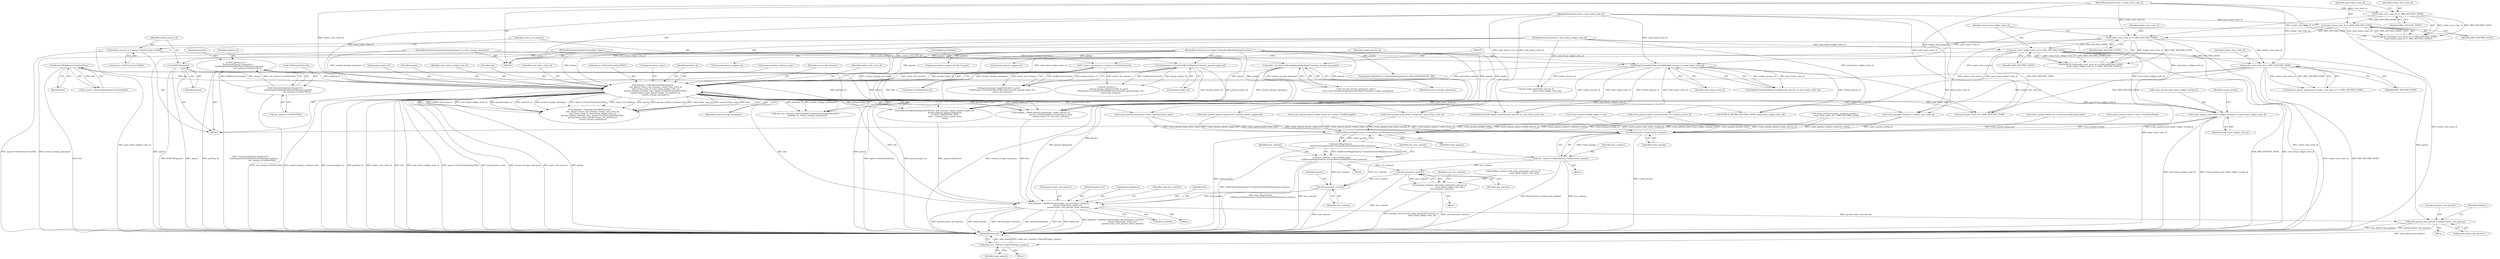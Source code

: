 digraph "0_Chrome_d18c519758c2e6043f0e1f00e2b69a55b3d7997f@API" {
"1000246" [label="(Call,create_params.main_frame_widget_routing_id = main_frame_widget_route_id)"];
"1000202" [label="(Call,delegate_->ShouldCreateWebContents(\n          this, opener, source_site_instance, render_view_route_id,\n          main_frame_route_id, main_frame_widget_route_id,\n          params.window_container_type, opener->GetLastCommittedURL(),\n          params.frame_name, params.target_url, partition_id,\n          session_storage_namespace))"];
"1000144" [label="(Call,BrowserPluginGuest::IsGuest(this))"];
"1000126" [label="(Call,DCHECK(opener))"];
"1000105" [label="(MethodParameterIn,RenderFrameHost* opener)"];
"1000133" [label="(Call,* source_site_instance = opener->GetSiteInstance())"];
"1000120" [label="(Call,render_view_route_id == MSG_ROUTING_NONE)"];
"1000113" [label="(Call,render_view_route_id == MSG_ROUTING_NONE)"];
"1000106" [label="(MethodParameterIn,int32_t render_view_route_id)"];
"1000116" [label="(Call,main_frame_route_id == MSG_ROUTING_NONE)"];
"1000107" [label="(MethodParameterIn,int32_t main_frame_route_id)"];
"1000152" [label="(Call,render_view_route_id == MSG_ROUTING_NONE)"];
"1000123" [label="(Call,main_frame_widget_route_id == MSG_ROUTING_NONE)"];
"1000108" [label="(MethodParameterIn,int32_t main_frame_widget_route_id)"];
"1000138" [label="(Call,RenderFrameHostImpl::FromID(render_process_id, main_frame_route_id))"];
"1000129" [label="(Call,render_process_id = opener->GetProcess()->GetID())"];
"1000109" [label="(MethodParameterIn,const mojom::CreateNewWindowParams& params)"];
"1000165" [label="(Call,SiteInstance::CreateForURL(GetBrowserContext(), params.target_url))"];
"1000172" [label="(Call,& partition_id =\n      GetContentClient()->browser()->\n          GetStoragePartitionIdForSite(GetBrowserContext(),\n                                       site_instance->GetSiteURL()))"];
"1000174" [label="(Call,GetContentClient()->browser()->\n          GetStoragePartitionIdForSite(GetBrowserContext(),\n                                       site_instance->GetSiteURL()))"];
"1000192" [label="(Call,static_cast<SessionStorageNamespaceImpl*>(session_storage_namespace))"];
"1000110" [label="(MethodParameterIn,SessionStorageNamespace* session_storage_namespace)"];
"1000310" [label="(Call,WebContents::Create(create_params))"];
"1000308" [label="(Call,new_contents = WebContents::Create(create_params))"];
"1000358" [label="(Call,std::move(new_contents))"];
"1000352" [label="(Call,pending_contents_[std::make_pair(render_process_id,\n                                     main_frame_widget_route_id)] =\n        std::move(new_contents))"];
"1000416" [label="(Call,std::move(new_contents))"];
"1000414" [label="(Call,delegate_->AddNewContents(this, std::move(new_contents),\n                                params.disposition, initial_rect,\n                                params.mimic_user_gesture, &was_blocked))"];
"1000436" [label="(Call,open_params.user_gesture = params.mimic_user_gesture)"];
"1000459" [label="(Call,weak_new_contents->OpenURL(open_params))"];
"1000317" [label="(Call,GetBrowserPluginGuest()->CreateNewGuestWindow(create_params))"];
"1000316" [label="(Call,base::WrapUnique(\n        GetBrowserPluginGuest()->CreateNewGuestWindow(create_params)))"];
"1000314" [label="(Call,new_contents = base::WrapUnique(\n        GetBrowserPluginGuest()->CreateNewGuestWindow(create_params)))"];
"1000445" [label="(Identifier,delegate_)"];
"1000349" [label="(Call,DCHECK_NE(MSG_ROUTING_NONE, main_frame_widget_route_id))"];
"1000220" [label="(Identifier,session_storage_namespace)"];
"1000315" [label="(Identifier,new_contents)"];
"1000258" [label="(Call,create_params.opener_render_process_id = render_process_id)"];
"1000311" [label="(Identifier,create_params)"];
"1000314" [label="(Call,new_contents = base::WrapUnique(\n        GetBrowserPluginGuest()->CreateNewGuestWindow(create_params)))"];
"1000422" [label="(Call,params.mimic_user_gesture)"];
"1000212" [label="(Call,opener->GetLastCommittedURL())"];
"1000137" [label="(Call,!RenderFrameHostImpl::FromID(render_process_id, main_frame_route_id))"];
"1000381" [label="(Call,observer.DidOpenRequestedURL(raw_new_contents, opener, params.target_url,\n                                   params.referrer, params.disposition,\n                                   ui::PAGE_TRANSITION_LINK,\n                                   false,  // started_from_context_menu\n                                   true))"];
"1000117" [label="(Identifier,main_frame_route_id)"];
"1000213" [label="(Call,params.frame_name)"];
"1000219" [label="(Identifier,partition_id)"];
"1000156" [label="(Call,site_instance =\n      params.opener_suppressed && !is_guest\n          ? SiteInstance::CreateForURL(GetBrowserContext(), params.target_url)\n          : source_site_instance)"];
"1000290" [label="(Call,main_frame_route_id != MSG_ROUTING_NONE)"];
"1000118" [label="(Identifier,MSG_ROUTING_NONE)"];
"1000460" [label="(Identifier,open_params)"];
"1000124" [label="(Identifier,main_frame_widget_route_id)"];
"1000461" [label="(MethodReturn,void)"];
"1000241" [label="(Call,create_params.main_frame_routing_id = main_frame_route_id)"];
"1000116" [label="(Call,main_frame_route_id == MSG_ROUTING_NONE)"];
"1000115" [label="(Identifier,MSG_ROUTING_NONE)"];
"1000154" [label="(Identifier,MSG_ROUTING_NONE)"];
"1000179" [label="(Identifier,partition)"];
"1000176" [label="(Call,site_instance->GetSiteURL())"];
"1000114" [label="(Identifier,render_view_route_id)"];
"1000313" [label="(Block,)"];
"1000145" [label="(Identifier,this)"];
"1000209" [label="(Call,params.window_container_type)"];
"1000352" [label="(Call,pending_contents_[std::make_pair(render_process_id,\n                                     main_frame_widget_route_id)] =\n        std::move(new_contents))"];
"1000236" [label="(Call,create_params.routing_id = render_view_route_id)"];
"1000123" [label="(Call,main_frame_widget_route_id == MSG_ROUTING_NONE)"];
"1000144" [label="(Call,BrowserPluginGuest::IsGuest(this))"];
"1000325" [label="(Call,raw_new_contents->GetController().SetSessionStorageNamespace(\n      partition_id, session_storage_namespace))"];
"1000126" [label="(Call,DCHECK(opener))"];
"1000321" [label="(Identifier,raw_new_contents)"];
"1000247" [label="(Call,create_params.main_frame_widget_routing_id)"];
"1000297" [label="(Block,)"];
"1000167" [label="(Call,params.target_url)"];
"1000205" [label="(Identifier,source_site_instance)"];
"1000206" [label="(Identifier,render_view_route_id)"];
"1000458" [label="(Block,)"];
"1000109" [label="(MethodParameterIn,const mojom::CreateNewWindowParams& params)"];
"1000414" [label="(Call,delegate_->AddNewContents(this, std::move(new_contents),\n                                params.disposition, initial_rect,\n                                params.mimic_user_gesture, &was_blocked))"];
"1000251" [label="(Call,create_params.main_frame_name = params.frame_name)"];
"1000120" [label="(Call,render_view_route_id == MSG_ROUTING_NONE)"];
"1000142" [label="(Call,is_guest = BrowserPluginGuest::IsGuest(this))"];
"1000119" [label="(Call,DCHECK_EQ((render_view_route_id == MSG_ROUTING_NONE),\n            (main_frame_widget_route_id == MSG_ROUTING_NONE)))"];
"1000309" [label="(Identifier,new_contents)"];
"1000216" [label="(Call,params.target_url)"];
"1000308" [label="(Call,new_contents = WebContents::Create(create_params))"];
"1000365" [label="(Call,delegate_->WebContentsCreated(this, render_process_id,\n                                  opener->GetRoutingID(), params.frame_name,\n                                  params.target_url, raw_new_contents))"];
"1000263" [label="(Call,create_params.opener_render_frame_id = opener->GetRoutingID())"];
"1000192" [label="(Call,static_cast<SessionStorageNamespaceImpl*>(session_storage_namespace))"];
"1000361" [label="(Identifier,raw_new_contents)"];
"1000310" [label="(Call,WebContents::Create(create_params))"];
"1000425" [label="(Call,&was_blocked)"];
"1000318" [label="(Identifier,create_params)"];
"1000436" [label="(Call,open_params.user_gesture = params.mimic_user_gesture)"];
"1000175" [label="(Call,GetBrowserContext())"];
"1000250" [label="(Identifier,main_frame_widget_route_id)"];
"1000437" [label="(Call,open_params.user_gesture)"];
"1000122" [label="(Identifier,MSG_ROUTING_NONE)"];
"1000281" [label="(Call,create_params.initially_hidden = true)"];
"1000130" [label="(Identifier,render_process_id)"];
"1000303" [label="(Call,create_params.initial_size = GetContainerBounds().size())"];
"1000111" [label="(Block,)"];
"1000204" [label="(Identifier,opener)"];
"1000110" [label="(MethodParameterIn,SessionStorageNamespace* session_storage_namespace)"];
"1000190" [label="(Call,* session_storage_namespace_impl =\n      static_cast<SessionStorageNamespaceImpl*>(session_storage_namespace))"];
"1000359" [label="(Identifier,new_contents)"];
"1000337" [label="(Block,)"];
"1000148" [label="(Call,!params.opener_suppressed)"];
"1000108" [label="(MethodParameterIn,int32_t main_frame_widget_route_id)"];
"1000147" [label="(Call,!params.opener_suppressed || render_view_route_id == MSG_ROUTING_NONE)"];
"1000153" [label="(Identifier,render_view_route_id)"];
"1000133" [label="(Call,* source_site_instance = opener->GetSiteInstance())"];
"1000131" [label="(Call,opener->GetProcess()->GetID())"];
"1000107" [label="(MethodParameterIn,int32_t main_frame_route_id)"];
"1000127" [label="(Identifier,opener)"];
"1000421" [label="(Identifier,initial_rect)"];
"1000106" [label="(MethodParameterIn,int32_t render_view_route_id)"];
"1000253" [label="(Identifier,create_params)"];
"1000268" [label="(Call,create_params.opener_suppressed = params.opener_suppressed)"];
"1000358" [label="(Call,std::move(new_contents))"];
"1000134" [label="(Identifier,source_site_instance)"];
"1000152" [label="(Call,render_view_route_id == MSG_ROUTING_NONE)"];
"1000174" [label="(Call,GetContentClient()->browser()->\n          GetStoragePartitionIdForSite(GetBrowserContext(),\n                                       site_instance->GetSiteURL()))"];
"1000276" [label="(Call,params.disposition == WindowOpenDisposition::NEW_BACKGROUND_TAB)"];
"1000417" [label="(Identifier,new_contents)"];
"1000317" [label="(Call,GetBrowserPluginGuest()->CreateNewGuestWindow(create_params))"];
"1000105" [label="(MethodParameterIn,RenderFrameHost* opener)"];
"1000158" [label="(Call,params.opener_suppressed && !is_guest\n          ? SiteInstance::CreateForURL(GetBrowserContext(), params.target_url)\n          : source_site_instance)"];
"1000208" [label="(Identifier,main_frame_widget_route_id)"];
"1000121" [label="(Identifier,render_view_route_id)"];
"1000139" [label="(Identifier,render_process_id)"];
"1000166" [label="(Call,GetBrowserContext())"];
"1000355" [label="(Call,std::make_pair(render_process_id,\n                                     main_frame_widget_route_id))"];
"1000316" [label="(Call,base::WrapUnique(\n        GetBrowserPluginGuest()->CreateNewGuestWindow(create_params)))"];
"1000246" [label="(Call,create_params.main_frame_widget_routing_id = main_frame_widget_route_id)"];
"1000194" [label="(Identifier,session_storage_namespace)"];
"1000416" [label="(Call,std::move(new_contents))"];
"1000225" [label="(Call,RenderFrameHostImpl::FromID(render_process_id, main_frame_route_id))"];
"1000140" [label="(Identifier,main_frame_route_id)"];
"1000165" [label="(Call,SiteInstance::CreateForURL(GetBrowserContext(), params.target_url))"];
"1000286" [label="(Call,create_params.renderer_initiated_creation =\n      main_frame_route_id != MSG_ROUTING_NONE)"];
"1000113" [label="(Call,render_view_route_id == MSG_ROUTING_NONE)"];
"1000353" [label="(Call,pending_contents_[std::make_pair(render_process_id,\n                                     main_frame_widget_route_id)])"];
"1000418" [label="(Call,params.disposition)"];
"1000138" [label="(Call,RenderFrameHostImpl::FromID(render_process_id, main_frame_route_id))"];
"1000135" [label="(Call,opener->GetSiteInstance())"];
"1000203" [label="(Identifier,this)"];
"1000298" [label="(Call,create_params.context = view_->GetNativeView())"];
"1000419" [label="(Identifier,params)"];
"1000129" [label="(Call,render_process_id = opener->GetProcess()->GetID())"];
"1000207" [label="(Identifier,main_frame_route_id)"];
"1000159" [label="(Call,params.opener_suppressed && !is_guest)"];
"1000125" [label="(Identifier,MSG_ROUTING_NONE)"];
"1000112" [label="(Call,DCHECK_EQ((render_view_route_id == MSG_ROUTING_NONE),\n            (main_frame_route_id == MSG_ROUTING_NONE)))"];
"1000429" [label="(Identifier,weak_new_contents)"];
"1000202" [label="(Call,delegate_->ShouldCreateWebContents(\n          this, opener, source_site_instance, render_view_route_id,\n          main_frame_route_id, main_frame_widget_route_id,\n          params.window_container_type, opener->GetLastCommittedURL(),\n          params.frame_name, params.target_url, partition_id,\n          session_storage_namespace))"];
"1000201" [label="(Call,!delegate_->ShouldCreateWebContents(\n          this, opener, source_site_instance, render_view_route_id,\n          main_frame_route_id, main_frame_widget_route_id,\n          params.window_container_type, opener->GetLastCommittedURL(),\n          params.frame_name, params.target_url, partition_id,\n          session_storage_namespace))"];
"1000434" [label="(Block,)"];
"1000412" [label="(Block,)"];
"1000440" [label="(Call,params.mimic_user_gesture)"];
"1000333" [label="(Call,!params.opener_suppressed)"];
"1000173" [label="(Identifier,partition_id)"];
"1000415" [label="(Identifier,this)"];
"1000459" [label="(Call,weak_new_contents->OpenURL(open_params))"];
"1000172" [label="(Call,& partition_id =\n      GetContentClient()->browser()->\n          GetStoragePartitionIdForSite(GetBrowserContext(),\n                                       site_instance->GetSiteURL()))"];
"1000246" -> "1000111"  [label="AST: "];
"1000246" -> "1000250"  [label="CFG: "];
"1000247" -> "1000246"  [label="AST: "];
"1000250" -> "1000246"  [label="AST: "];
"1000253" -> "1000246"  [label="CFG: "];
"1000246" -> "1000461"  [label="DDG: main_frame_widget_route_id"];
"1000246" -> "1000461"  [label="DDG: create_params.main_frame_widget_routing_id"];
"1000202" -> "1000246"  [label="DDG: main_frame_widget_route_id"];
"1000123" -> "1000246"  [label="DDG: main_frame_widget_route_id"];
"1000108" -> "1000246"  [label="DDG: main_frame_widget_route_id"];
"1000246" -> "1000310"  [label="DDG: create_params.main_frame_widget_routing_id"];
"1000246" -> "1000317"  [label="DDG: create_params.main_frame_widget_routing_id"];
"1000202" -> "1000201"  [label="AST: "];
"1000202" -> "1000220"  [label="CFG: "];
"1000203" -> "1000202"  [label="AST: "];
"1000204" -> "1000202"  [label="AST: "];
"1000205" -> "1000202"  [label="AST: "];
"1000206" -> "1000202"  [label="AST: "];
"1000207" -> "1000202"  [label="AST: "];
"1000208" -> "1000202"  [label="AST: "];
"1000209" -> "1000202"  [label="AST: "];
"1000212" -> "1000202"  [label="AST: "];
"1000213" -> "1000202"  [label="AST: "];
"1000216" -> "1000202"  [label="AST: "];
"1000219" -> "1000202"  [label="AST: "];
"1000220" -> "1000202"  [label="AST: "];
"1000201" -> "1000202"  [label="CFG: "];
"1000202" -> "1000461"  [label="DDG: params.window_container_type"];
"1000202" -> "1000461"  [label="DDG: params.target_url"];
"1000202" -> "1000461"  [label="DDG: partition_id"];
"1000202" -> "1000461"  [label="DDG: render_view_route_id"];
"1000202" -> "1000461"  [label="DDG: this"];
"1000202" -> "1000461"  [label="DDG: main_frame_widget_route_id"];
"1000202" -> "1000461"  [label="DDG: opener->GetLastCommittedURL()"];
"1000202" -> "1000461"  [label="DDG: params.frame_name"];
"1000202" -> "1000461"  [label="DDG: session_storage_namespace"];
"1000202" -> "1000461"  [label="DDG: source_site_instance"];
"1000202" -> "1000461"  [label="DDG: opener"];
"1000202" -> "1000201"  [label="DDG: render_view_route_id"];
"1000202" -> "1000201"  [label="DDG: main_frame_widget_route_id"];
"1000202" -> "1000201"  [label="DDG: params.target_url"];
"1000202" -> "1000201"  [label="DDG: partition_id"];
"1000202" -> "1000201"  [label="DDG: session_storage_namespace"];
"1000202" -> "1000201"  [label="DDG: opener->GetLastCommittedURL()"];
"1000202" -> "1000201"  [label="DDG: source_site_instance"];
"1000202" -> "1000201"  [label="DDG: opener"];
"1000202" -> "1000201"  [label="DDG: params.window_container_type"];
"1000202" -> "1000201"  [label="DDG: main_frame_route_id"];
"1000202" -> "1000201"  [label="DDG: params.frame_name"];
"1000202" -> "1000201"  [label="DDG: this"];
"1000144" -> "1000202"  [label="DDG: this"];
"1000126" -> "1000202"  [label="DDG: opener"];
"1000105" -> "1000202"  [label="DDG: opener"];
"1000133" -> "1000202"  [label="DDG: source_site_instance"];
"1000120" -> "1000202"  [label="DDG: render_view_route_id"];
"1000152" -> "1000202"  [label="DDG: render_view_route_id"];
"1000106" -> "1000202"  [label="DDG: render_view_route_id"];
"1000138" -> "1000202"  [label="DDG: main_frame_route_id"];
"1000107" -> "1000202"  [label="DDG: main_frame_route_id"];
"1000123" -> "1000202"  [label="DDG: main_frame_widget_route_id"];
"1000108" -> "1000202"  [label="DDG: main_frame_widget_route_id"];
"1000109" -> "1000202"  [label="DDG: params"];
"1000165" -> "1000202"  [label="DDG: params.target_url"];
"1000172" -> "1000202"  [label="DDG: partition_id"];
"1000192" -> "1000202"  [label="DDG: session_storage_namespace"];
"1000110" -> "1000202"  [label="DDG: session_storage_namespace"];
"1000202" -> "1000225"  [label="DDG: main_frame_route_id"];
"1000202" -> "1000236"  [label="DDG: render_view_route_id"];
"1000202" -> "1000241"  [label="DDG: main_frame_route_id"];
"1000202" -> "1000251"  [label="DDG: params.frame_name"];
"1000202" -> "1000290"  [label="DDG: main_frame_route_id"];
"1000202" -> "1000325"  [label="DDG: partition_id"];
"1000202" -> "1000325"  [label="DDG: session_storage_namespace"];
"1000202" -> "1000349"  [label="DDG: main_frame_widget_route_id"];
"1000202" -> "1000365"  [label="DDG: this"];
"1000202" -> "1000365"  [label="DDG: params.frame_name"];
"1000202" -> "1000365"  [label="DDG: params.target_url"];
"1000202" -> "1000381"  [label="DDG: opener"];
"1000202" -> "1000381"  [label="DDG: params.target_url"];
"1000202" -> "1000414"  [label="DDG: this"];
"1000144" -> "1000142"  [label="AST: "];
"1000144" -> "1000145"  [label="CFG: "];
"1000145" -> "1000144"  [label="AST: "];
"1000142" -> "1000144"  [label="CFG: "];
"1000144" -> "1000461"  [label="DDG: this"];
"1000144" -> "1000142"  [label="DDG: this"];
"1000144" -> "1000365"  [label="DDG: this"];
"1000144" -> "1000414"  [label="DDG: this"];
"1000126" -> "1000111"  [label="AST: "];
"1000126" -> "1000127"  [label="CFG: "];
"1000127" -> "1000126"  [label="AST: "];
"1000130" -> "1000126"  [label="CFG: "];
"1000126" -> "1000461"  [label="DDG: DCHECK(opener)"];
"1000126" -> "1000461"  [label="DDG: opener"];
"1000105" -> "1000126"  [label="DDG: opener"];
"1000126" -> "1000381"  [label="DDG: opener"];
"1000105" -> "1000104"  [label="AST: "];
"1000105" -> "1000461"  [label="DDG: opener"];
"1000105" -> "1000381"  [label="DDG: opener"];
"1000133" -> "1000111"  [label="AST: "];
"1000133" -> "1000135"  [label="CFG: "];
"1000134" -> "1000133"  [label="AST: "];
"1000135" -> "1000133"  [label="AST: "];
"1000139" -> "1000133"  [label="CFG: "];
"1000133" -> "1000461"  [label="DDG: opener->GetSiteInstance()"];
"1000133" -> "1000156"  [label="DDG: source_site_instance"];
"1000133" -> "1000158"  [label="DDG: source_site_instance"];
"1000120" -> "1000119"  [label="AST: "];
"1000120" -> "1000122"  [label="CFG: "];
"1000121" -> "1000120"  [label="AST: "];
"1000122" -> "1000120"  [label="AST: "];
"1000124" -> "1000120"  [label="CFG: "];
"1000120" -> "1000461"  [label="DDG: render_view_route_id"];
"1000120" -> "1000119"  [label="DDG: render_view_route_id"];
"1000120" -> "1000119"  [label="DDG: MSG_ROUTING_NONE"];
"1000113" -> "1000120"  [label="DDG: render_view_route_id"];
"1000106" -> "1000120"  [label="DDG: render_view_route_id"];
"1000116" -> "1000120"  [label="DDG: MSG_ROUTING_NONE"];
"1000120" -> "1000123"  [label="DDG: MSG_ROUTING_NONE"];
"1000120" -> "1000152"  [label="DDG: render_view_route_id"];
"1000120" -> "1000236"  [label="DDG: render_view_route_id"];
"1000113" -> "1000112"  [label="AST: "];
"1000113" -> "1000115"  [label="CFG: "];
"1000114" -> "1000113"  [label="AST: "];
"1000115" -> "1000113"  [label="AST: "];
"1000117" -> "1000113"  [label="CFG: "];
"1000113" -> "1000112"  [label="DDG: render_view_route_id"];
"1000113" -> "1000112"  [label="DDG: MSG_ROUTING_NONE"];
"1000106" -> "1000113"  [label="DDG: render_view_route_id"];
"1000113" -> "1000116"  [label="DDG: MSG_ROUTING_NONE"];
"1000106" -> "1000104"  [label="AST: "];
"1000106" -> "1000461"  [label="DDG: render_view_route_id"];
"1000106" -> "1000152"  [label="DDG: render_view_route_id"];
"1000106" -> "1000236"  [label="DDG: render_view_route_id"];
"1000116" -> "1000112"  [label="AST: "];
"1000116" -> "1000118"  [label="CFG: "];
"1000117" -> "1000116"  [label="AST: "];
"1000118" -> "1000116"  [label="AST: "];
"1000112" -> "1000116"  [label="CFG: "];
"1000116" -> "1000112"  [label="DDG: main_frame_route_id"];
"1000116" -> "1000112"  [label="DDG: MSG_ROUTING_NONE"];
"1000107" -> "1000116"  [label="DDG: main_frame_route_id"];
"1000116" -> "1000138"  [label="DDG: main_frame_route_id"];
"1000107" -> "1000104"  [label="AST: "];
"1000107" -> "1000461"  [label="DDG: main_frame_route_id"];
"1000107" -> "1000138"  [label="DDG: main_frame_route_id"];
"1000107" -> "1000225"  [label="DDG: main_frame_route_id"];
"1000107" -> "1000241"  [label="DDG: main_frame_route_id"];
"1000107" -> "1000290"  [label="DDG: main_frame_route_id"];
"1000152" -> "1000147"  [label="AST: "];
"1000152" -> "1000154"  [label="CFG: "];
"1000153" -> "1000152"  [label="AST: "];
"1000154" -> "1000152"  [label="AST: "];
"1000147" -> "1000152"  [label="CFG: "];
"1000152" -> "1000461"  [label="DDG: render_view_route_id"];
"1000152" -> "1000461"  [label="DDG: MSG_ROUTING_NONE"];
"1000152" -> "1000147"  [label="DDG: render_view_route_id"];
"1000152" -> "1000147"  [label="DDG: MSG_ROUTING_NONE"];
"1000123" -> "1000152"  [label="DDG: MSG_ROUTING_NONE"];
"1000152" -> "1000236"  [label="DDG: render_view_route_id"];
"1000152" -> "1000290"  [label="DDG: MSG_ROUTING_NONE"];
"1000123" -> "1000119"  [label="AST: "];
"1000123" -> "1000125"  [label="CFG: "];
"1000124" -> "1000123"  [label="AST: "];
"1000125" -> "1000123"  [label="AST: "];
"1000119" -> "1000123"  [label="CFG: "];
"1000123" -> "1000461"  [label="DDG: MSG_ROUTING_NONE"];
"1000123" -> "1000461"  [label="DDG: main_frame_widget_route_id"];
"1000123" -> "1000119"  [label="DDG: main_frame_widget_route_id"];
"1000123" -> "1000119"  [label="DDG: MSG_ROUTING_NONE"];
"1000108" -> "1000123"  [label="DDG: main_frame_widget_route_id"];
"1000123" -> "1000290"  [label="DDG: MSG_ROUTING_NONE"];
"1000123" -> "1000349"  [label="DDG: main_frame_widget_route_id"];
"1000108" -> "1000104"  [label="AST: "];
"1000108" -> "1000461"  [label="DDG: main_frame_widget_route_id"];
"1000108" -> "1000349"  [label="DDG: main_frame_widget_route_id"];
"1000108" -> "1000355"  [label="DDG: main_frame_widget_route_id"];
"1000138" -> "1000137"  [label="AST: "];
"1000138" -> "1000140"  [label="CFG: "];
"1000139" -> "1000138"  [label="AST: "];
"1000140" -> "1000138"  [label="AST: "];
"1000137" -> "1000138"  [label="CFG: "];
"1000138" -> "1000137"  [label="DDG: render_process_id"];
"1000138" -> "1000137"  [label="DDG: main_frame_route_id"];
"1000129" -> "1000138"  [label="DDG: render_process_id"];
"1000138" -> "1000225"  [label="DDG: render_process_id"];
"1000138" -> "1000225"  [label="DDG: main_frame_route_id"];
"1000138" -> "1000241"  [label="DDG: main_frame_route_id"];
"1000138" -> "1000258"  [label="DDG: render_process_id"];
"1000138" -> "1000290"  [label="DDG: main_frame_route_id"];
"1000138" -> "1000355"  [label="DDG: render_process_id"];
"1000138" -> "1000365"  [label="DDG: render_process_id"];
"1000129" -> "1000111"  [label="AST: "];
"1000129" -> "1000131"  [label="CFG: "];
"1000130" -> "1000129"  [label="AST: "];
"1000131" -> "1000129"  [label="AST: "];
"1000134" -> "1000129"  [label="CFG: "];
"1000129" -> "1000461"  [label="DDG: opener->GetProcess()->GetID()"];
"1000109" -> "1000104"  [label="AST: "];
"1000109" -> "1000461"  [label="DDG: params"];
"1000109" -> "1000148"  [label="DDG: params"];
"1000109" -> "1000159"  [label="DDG: params"];
"1000109" -> "1000165"  [label="DDG: params"];
"1000109" -> "1000251"  [label="DDG: params"];
"1000109" -> "1000268"  [label="DDG: params"];
"1000109" -> "1000276"  [label="DDG: params"];
"1000109" -> "1000333"  [label="DDG: params"];
"1000109" -> "1000365"  [label="DDG: params"];
"1000109" -> "1000381"  [label="DDG: params"];
"1000109" -> "1000414"  [label="DDG: params"];
"1000109" -> "1000436"  [label="DDG: params"];
"1000165" -> "1000158"  [label="AST: "];
"1000165" -> "1000167"  [label="CFG: "];
"1000166" -> "1000165"  [label="AST: "];
"1000167" -> "1000165"  [label="AST: "];
"1000158" -> "1000165"  [label="CFG: "];
"1000165" -> "1000461"  [label="DDG: params.target_url"];
"1000165" -> "1000156"  [label="DDG: GetBrowserContext()"];
"1000165" -> "1000156"  [label="DDG: params.target_url"];
"1000165" -> "1000158"  [label="DDG: GetBrowserContext()"];
"1000165" -> "1000158"  [label="DDG: params.target_url"];
"1000165" -> "1000365"  [label="DDG: params.target_url"];
"1000165" -> "1000381"  [label="DDG: params.target_url"];
"1000172" -> "1000111"  [label="AST: "];
"1000172" -> "1000174"  [label="CFG: "];
"1000173" -> "1000172"  [label="AST: "];
"1000174" -> "1000172"  [label="AST: "];
"1000179" -> "1000172"  [label="CFG: "];
"1000172" -> "1000461"  [label="DDG: partition_id"];
"1000172" -> "1000461"  [label="DDG: GetContentClient()->browser()->\n          GetStoragePartitionIdForSite(GetBrowserContext(),\n                                       site_instance->GetSiteURL())"];
"1000174" -> "1000172"  [label="DDG: GetBrowserContext()"];
"1000174" -> "1000172"  [label="DDG: site_instance->GetSiteURL()"];
"1000172" -> "1000325"  [label="DDG: partition_id"];
"1000174" -> "1000176"  [label="CFG: "];
"1000175" -> "1000174"  [label="AST: "];
"1000176" -> "1000174"  [label="AST: "];
"1000174" -> "1000461"  [label="DDG: site_instance->GetSiteURL()"];
"1000192" -> "1000190"  [label="AST: "];
"1000192" -> "1000194"  [label="CFG: "];
"1000193" -> "1000192"  [label="AST: "];
"1000194" -> "1000192"  [label="AST: "];
"1000190" -> "1000192"  [label="CFG: "];
"1000192" -> "1000461"  [label="DDG: session_storage_namespace"];
"1000192" -> "1000190"  [label="DDG: session_storage_namespace"];
"1000110" -> "1000192"  [label="DDG: session_storage_namespace"];
"1000192" -> "1000325"  [label="DDG: session_storage_namespace"];
"1000110" -> "1000104"  [label="AST: "];
"1000110" -> "1000461"  [label="DDG: session_storage_namespace"];
"1000110" -> "1000325"  [label="DDG: session_storage_namespace"];
"1000310" -> "1000308"  [label="AST: "];
"1000310" -> "1000311"  [label="CFG: "];
"1000311" -> "1000310"  [label="AST: "];
"1000308" -> "1000310"  [label="CFG: "];
"1000310" -> "1000461"  [label="DDG: create_params"];
"1000310" -> "1000308"  [label="DDG: create_params"];
"1000258" -> "1000310"  [label="DDG: create_params.opener_render_process_id"];
"1000303" -> "1000310"  [label="DDG: create_params.initial_size"];
"1000286" -> "1000310"  [label="DDG: create_params.renderer_initiated_creation"];
"1000298" -> "1000310"  [label="DDG: create_params.context"];
"1000268" -> "1000310"  [label="DDG: create_params.opener_suppressed"];
"1000251" -> "1000310"  [label="DDG: create_params.main_frame_name"];
"1000263" -> "1000310"  [label="DDG: create_params.opener_render_frame_id"];
"1000241" -> "1000310"  [label="DDG: create_params.main_frame_routing_id"];
"1000236" -> "1000310"  [label="DDG: create_params.routing_id"];
"1000281" -> "1000310"  [label="DDG: create_params.initially_hidden"];
"1000308" -> "1000297"  [label="AST: "];
"1000309" -> "1000308"  [label="AST: "];
"1000321" -> "1000308"  [label="CFG: "];
"1000308" -> "1000461"  [label="DDG: WebContents::Create(create_params)"];
"1000308" -> "1000461"  [label="DDG: new_contents"];
"1000308" -> "1000358"  [label="DDG: new_contents"];
"1000308" -> "1000416"  [label="DDG: new_contents"];
"1000358" -> "1000352"  [label="AST: "];
"1000358" -> "1000359"  [label="CFG: "];
"1000359" -> "1000358"  [label="AST: "];
"1000352" -> "1000358"  [label="CFG: "];
"1000358" -> "1000461"  [label="DDG: new_contents"];
"1000358" -> "1000352"  [label="DDG: new_contents"];
"1000314" -> "1000358"  [label="DDG: new_contents"];
"1000358" -> "1000416"  [label="DDG: new_contents"];
"1000352" -> "1000337"  [label="AST: "];
"1000353" -> "1000352"  [label="AST: "];
"1000361" -> "1000352"  [label="CFG: "];
"1000352" -> "1000461"  [label="DDG: pending_contents_[std::make_pair(render_process_id,\n                                     main_frame_widget_route_id)]"];
"1000352" -> "1000461"  [label="DDG: std::move(new_contents)"];
"1000416" -> "1000414"  [label="AST: "];
"1000416" -> "1000417"  [label="CFG: "];
"1000417" -> "1000416"  [label="AST: "];
"1000419" -> "1000416"  [label="CFG: "];
"1000416" -> "1000461"  [label="DDG: new_contents"];
"1000416" -> "1000414"  [label="DDG: new_contents"];
"1000314" -> "1000416"  [label="DDG: new_contents"];
"1000414" -> "1000412"  [label="AST: "];
"1000414" -> "1000425"  [label="CFG: "];
"1000415" -> "1000414"  [label="AST: "];
"1000418" -> "1000414"  [label="AST: "];
"1000421" -> "1000414"  [label="AST: "];
"1000422" -> "1000414"  [label="AST: "];
"1000425" -> "1000414"  [label="AST: "];
"1000429" -> "1000414"  [label="CFG: "];
"1000414" -> "1000461"  [label="DDG: delegate_->AddNewContents(this, std::move(new_contents),\n                                params.disposition, initial_rect,\n                                params.mimic_user_gesture, &was_blocked)"];
"1000414" -> "1000461"  [label="DDG: params.mimic_user_gesture"];
"1000414" -> "1000461"  [label="DDG: &was_blocked"];
"1000414" -> "1000461"  [label="DDG: std::move(new_contents)"];
"1000414" -> "1000461"  [label="DDG: params.disposition"];
"1000414" -> "1000461"  [label="DDG: this"];
"1000414" -> "1000461"  [label="DDG: initial_rect"];
"1000365" -> "1000414"  [label="DDG: this"];
"1000381" -> "1000414"  [label="DDG: params.disposition"];
"1000276" -> "1000414"  [label="DDG: params.disposition"];
"1000414" -> "1000436"  [label="DDG: params.mimic_user_gesture"];
"1000436" -> "1000434"  [label="AST: "];
"1000436" -> "1000440"  [label="CFG: "];
"1000437" -> "1000436"  [label="AST: "];
"1000440" -> "1000436"  [label="AST: "];
"1000445" -> "1000436"  [label="CFG: "];
"1000436" -> "1000461"  [label="DDG: open_params.user_gesture"];
"1000436" -> "1000461"  [label="DDG: params.mimic_user_gesture"];
"1000436" -> "1000459"  [label="DDG: open_params.user_gesture"];
"1000459" -> "1000458"  [label="AST: "];
"1000459" -> "1000460"  [label="CFG: "];
"1000460" -> "1000459"  [label="AST: "];
"1000461" -> "1000459"  [label="CFG: "];
"1000459" -> "1000461"  [label="DDG: open_params"];
"1000459" -> "1000461"  [label="DDG: weak_new_contents->OpenURL(open_params)"];
"1000317" -> "1000316"  [label="AST: "];
"1000317" -> "1000318"  [label="CFG: "];
"1000318" -> "1000317"  [label="AST: "];
"1000316" -> "1000317"  [label="CFG: "];
"1000317" -> "1000461"  [label="DDG: create_params"];
"1000317" -> "1000316"  [label="DDG: create_params"];
"1000258" -> "1000317"  [label="DDG: create_params.opener_render_process_id"];
"1000286" -> "1000317"  [label="DDG: create_params.renderer_initiated_creation"];
"1000268" -> "1000317"  [label="DDG: create_params.opener_suppressed"];
"1000251" -> "1000317"  [label="DDG: create_params.main_frame_name"];
"1000263" -> "1000317"  [label="DDG: create_params.opener_render_frame_id"];
"1000241" -> "1000317"  [label="DDG: create_params.main_frame_routing_id"];
"1000236" -> "1000317"  [label="DDG: create_params.routing_id"];
"1000281" -> "1000317"  [label="DDG: create_params.initially_hidden"];
"1000316" -> "1000314"  [label="AST: "];
"1000314" -> "1000316"  [label="CFG: "];
"1000316" -> "1000461"  [label="DDG: GetBrowserPluginGuest()->CreateNewGuestWindow(create_params)"];
"1000316" -> "1000314"  [label="DDG: GetBrowserPluginGuest()->CreateNewGuestWindow(create_params)"];
"1000314" -> "1000313"  [label="AST: "];
"1000315" -> "1000314"  [label="AST: "];
"1000321" -> "1000314"  [label="CFG: "];
"1000314" -> "1000461"  [label="DDG: new_contents"];
"1000314" -> "1000461"  [label="DDG: base::WrapUnique(\n        GetBrowserPluginGuest()->CreateNewGuestWindow(create_params))"];
}
